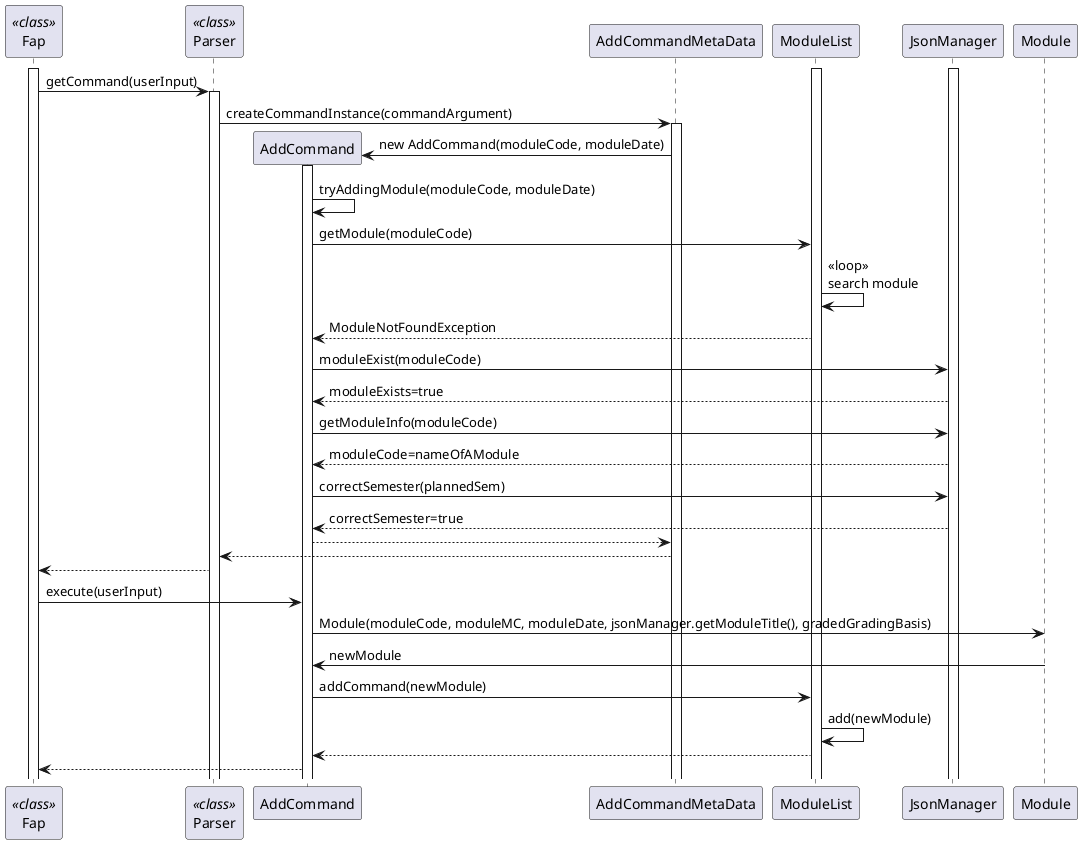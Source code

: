 @startuml
participant "Fap" as Fap <<class>>
participant "Parser" as Parser <<class>>
participant "AddCommand" as AddCommand
participant "AddCommandMetaData" as AddCommandMetaData
participant "ModuleList" as ModuleList
participant "JsonManager" as JsonManager
participant "Module" as Module

activate Fap
activate ModuleList
activate JsonManager

Fap -> Parser : getCommand(userInput)
activate Parser

Parser -> AddCommandMetaData : createCommandInstance(commandArgument)
activate AddCommandMetaData


AddCommandMetaData -> "AddCommand"** : new AddCommand(moduleCode, moduleDate)
activate AddCommand

AddCommand -> AddCommand : tryAddingModule(moduleCode, moduleDate)


AddCommand -> ModuleList : getModule(moduleCode)
ModuleList -> ModuleList : <<loop>>\nsearch module
ModuleList --> AddCommand : ModuleNotFoundException

AddCommand -> JsonManager : moduleExist(moduleCode)

JsonManager --> AddCommand : moduleExists=true

AddCommand -> JsonManager : getModuleInfo(moduleCode)

JsonManager --> AddCommand : moduleCode=nameOfAModule

AddCommand -> JsonManager : correctSemester(plannedSem)

JsonManager --> AddCommand : correctSemester=true

AddCommand --> AddCommandMetaData
AddCommandMetaData --> Parser
Parser --> Fap

Fap -> AddCommand: execute(userInput)


AddCommand -> Module : Module(moduleCode, moduleMC, moduleDate, jsonManager.getModuleTitle(), gradedGradingBasis)


Module -> AddCommand : newModule
AddCommand -> ModuleList : addCommand(newModule)
ModuleList -> ModuleList : add(newModule)
ModuleList --> AddCommand
AddCommand --> Fap

@enduml